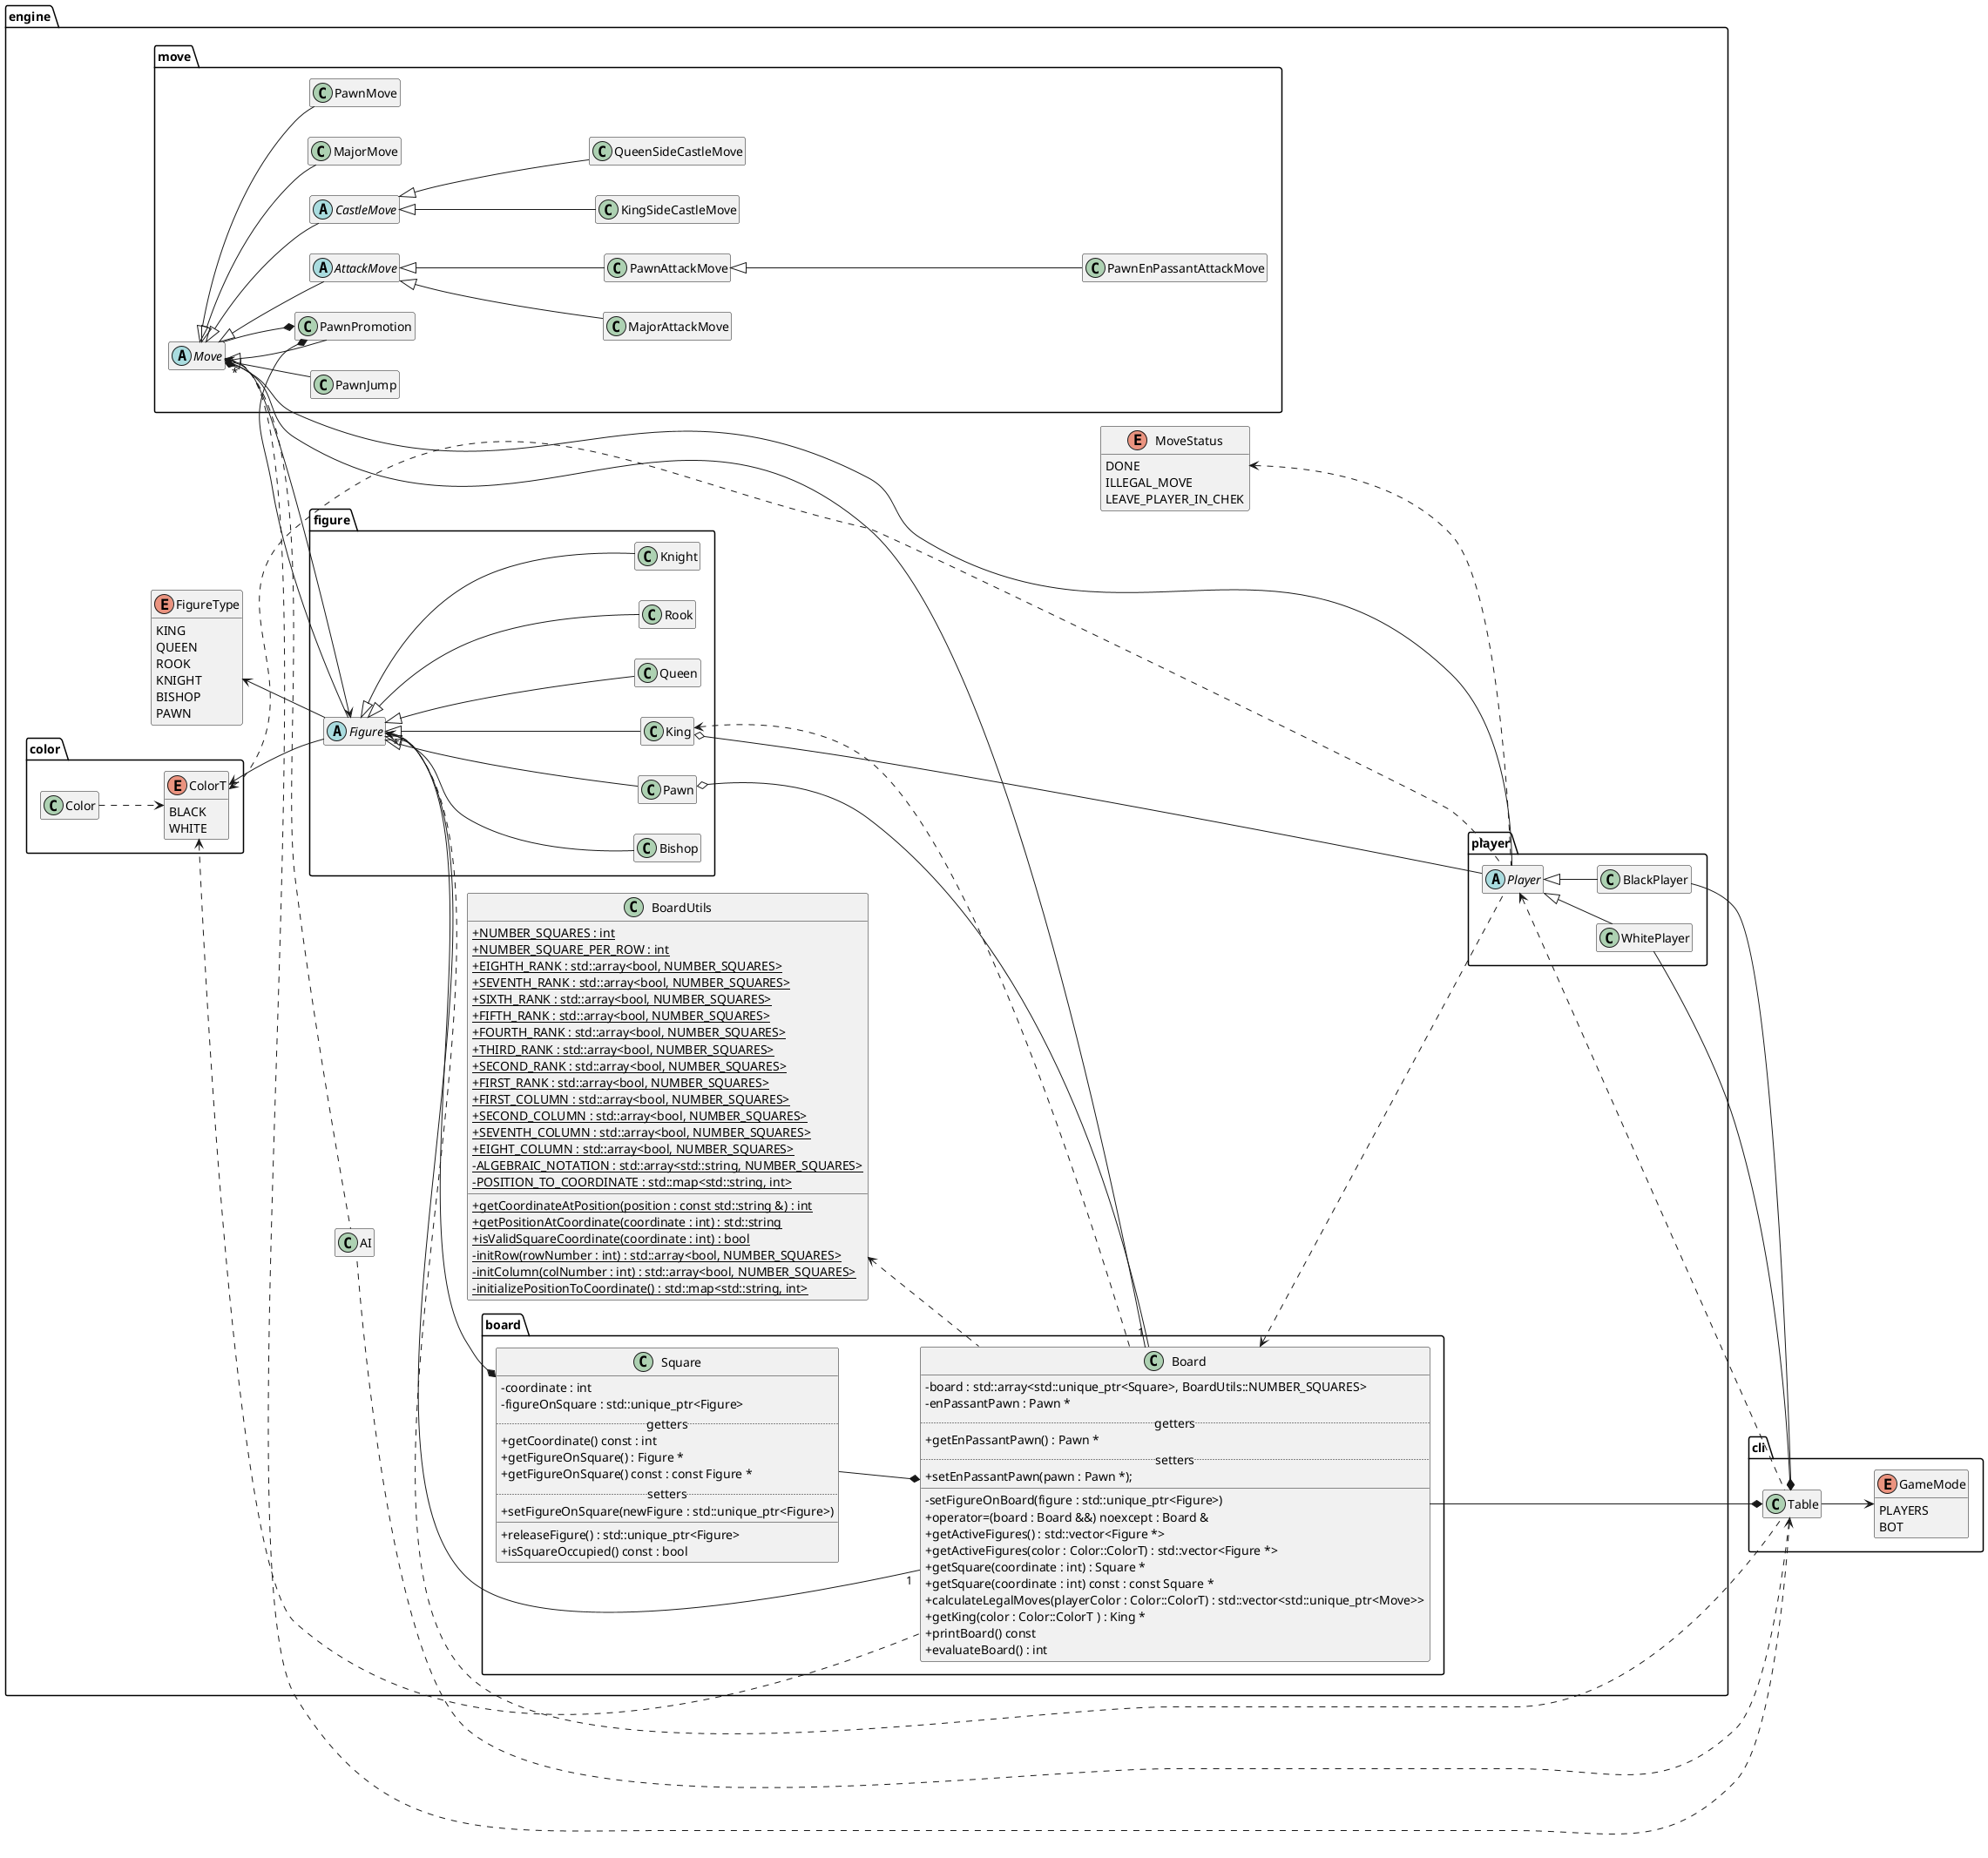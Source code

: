 @startuml Chess
skinparam classAttributeIconSize 0
left to right direction
' skinparam linetype ortho

package engine{
    package board{
        class Square{
            -coordinate : int
            -figureOnSquare : std::unique_ptr<Figure>
            ..getters..
            +getCoordinate() const : int
            +getFigureOnSquare() : Figure *
            +getFigureOnSquare() const : const Figure *
            ..setters..
            +setFigureOnSquare(newFigure : std::unique_ptr<Figure>)
            __
            +releaseFigure() : std::unique_ptr<Figure>
            +isSquareOccupied() const : bool
        }
        class Board{
            -board : std::array<std::unique_ptr<Square>, BoardUtils::NUMBER_SQUARES>
            -enPassantPawn : Pawn *
            ..getters..
            +getEnPassantPawn() : Pawn *
            ..setters..
            +setEnPassantPawn(pawn : Pawn *);
            __
            -setFigureOnBoard(figure : std::unique_ptr<Figure>)
            +operator=(board : Board &&) noexcept : Board &
            +getActiveFigures() : std::vector<Figure *>
            +getActiveFigures(color : Color::ColorT) : std::vector<Figure *>
            +getSquare(coordinate : int) : Square *
            +getSquare(coordinate : int) const : const Square *
            +calculateLegalMoves(playerColor : Color::ColorT) : std::vector<std::unique_ptr<Move>>
            +getKing(color : Color::ColorT ) : King *
            +printBoard() const
            +evaluateBoard() : int
        }

        Square --* Board
    }

    package move{
        abstract class Move{}
        class MajorMove
        class PawnMove
        class PawnJump
        class PawnPromotion
        abstract class AttackMove
        class MajorAttackMove
        class PawnAttackMove
        class PawnEnPassantAttackMove
        abstract class CastleMove
        class KingSideCastleMove
        class QueenSideCastleMove

        Move <|-- MajorMove
        Move <|-- PawnMove
        Move <|-- PawnJump
        Move <|-- PawnPromotion
        Move <|-- CastleMove
        CastleMove <|-- KingSideCastleMove
        CastleMove <|-- QueenSideCastleMove
        Move <|-- AttackMove
        AttackMove <|-- MajorAttackMove
        AttackMove <|-- PawnAttackMove
        PawnAttackMove <|-- PawnEnPassantAttackMove
    }

    package figure{
        abstract class Figure{}
        class King{}
        class Queen
        class Rook
        class Knight
        class Bishop
        class Pawn{}

        Figure <|-- King
        Figure <|-- Queen
        Figure <|-- Rook
        Figure <|-- Knight
        Figure <|-- Bishop
        Figure <|-- Pawn
    }

    package player{
        abstract class Player{}
        class WhitePlayer
        class BlackPlayer

        Player <|-- WhitePlayer
        Player <|-- BlackPlayer
    }

    class BoardUtils{
        {static} +NUMBER_SQUARES : int
        {static} +NUMBER_SQUARE_PER_ROW : int
        {static} +EIGHTH_RANK : std::array<bool, NUMBER_SQUARES>
        {static} +SEVENTH_RANK : std::array<bool, NUMBER_SQUARES>
        {static} +SIXTH_RANK : std::array<bool, NUMBER_SQUARES>
        {static} +FIFTH_RANK : std::array<bool, NUMBER_SQUARES>
        {static} +FOURTH_RANK : std::array<bool, NUMBER_SQUARES>
        {static} +THIRD_RANK : std::array<bool, NUMBER_SQUARES>
        {static} +SECOND_RANK : std::array<bool, NUMBER_SQUARES>
        {static} +FIRST_RANK : std::array<bool, NUMBER_SQUARES>
        {static} +FIRST_COLUMN : std::array<bool, NUMBER_SQUARES>
        {static} +SECOND_COLUMN : std::array<bool, NUMBER_SQUARES>
        {static} +SEVENTH_COLUMN : std::array<bool, NUMBER_SQUARES>
        {static} +EIGHT_COLUMN : std::array<bool, NUMBER_SQUARES>
        {static} -ALGEBRAIC_NOTATION : std::array<std::string, NUMBER_SQUARES>
        {static} -POSITION_TO_COORDINATE : std::map<std::string, int>

        {static} +getCoordinateAtPosition(position : const std::string &) : int
        {static} +getPositionAtCoordinate(coordinate : int) : std::string
        {static} +isValidSquareCoordinate(coordinate : int) : bool
        {static} -initRow(rowNumber : int) : std::array<bool, NUMBER_SQUARES>
        {static} -initColumn(colNumber : int) : std::array<bool, NUMBER_SQUARES>
        {static} -initializePositionToCoordinate() : std::map<std::string, int>
    }
    enum FigureType{
        KING
        QUEEN
        ROOK
        KNIGHT
        BISHOP
        PAWN
    }
    enum MoveStatus{
        DONE
        ILLEGAL_MOVE
        LEAVE_PLAYER_IN_CHEK
    }
    package color{
        class Color{}
        enum ColorT{
            BLACK
            WHITE
        }
        Color ..> ColorT
    }
    class AI{}

    Figure <--* Square

    BoardUtils <.. Board
    Pawn o-- Board
    King <.. Board
    Figure "*" -- "1" Board
    color.ColorT <.. Board

    color.ColorT <-- Figure
    FigureType <-- Figure

    Move o--> Figure
    Board "1" -- "*" Move
    PawnPromotion *-- Move
    PawnPromotion *-- Figure

    Board <.. Player
    Move *-- Player
    King o-- Player
    color.ColorT <.. Player
    MoveStatus <.. Player

    Move <.. AI

    ' FigureType <.. Board
    ' FigureType <.. Player

    ' color <.. figure
    ' color.Color <.. King
    ' color.Color <.. Queen
    ' color.Color <.. Bishop
    ' color.Color <.. Knight
    ' color.Color <.. Rook
    ' color.Color <.. Pawn

    ' MoveStatus <.. AI

    ' Move <.. AI
    ' Move <.. Board
    ' Move *-- Player

    ' Square <.. King
    ' Square <.. Queen
    ' Square <.. Bishop
    ' Square <.. Knight
    ' Square <.. Rook
    ' Square <.. Pawn
}

package cli{
    enum GameMode{
        PLAYERS
        BOT
    }
    class Table{}

    Table --> GameMode
}

Board --* Table
WhitePlayer --* Table
BlackPlayer --* Table
Move <.. Table
Figure <.. Table
Player <.. Table
Table <.. AI

hide empty member
' hide member
@enduml